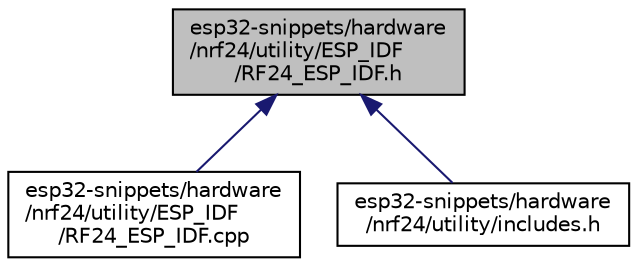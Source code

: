 digraph "esp32-snippets/hardware/nrf24/utility/ESP_IDF/RF24_ESP_IDF.h"
{
  edge [fontname="Helvetica",fontsize="10",labelfontname="Helvetica",labelfontsize="10"];
  node [fontname="Helvetica",fontsize="10",shape=record];
  Node1 [label="esp32-snippets/hardware\l/nrf24/utility/ESP_IDF\l/RF24_ESP_IDF.h",height=0.2,width=0.4,color="black", fillcolor="grey75", style="filled", fontcolor="black"];
  Node1 -> Node2 [dir="back",color="midnightblue",fontsize="10",style="solid",fontname="Helvetica"];
  Node2 [label="esp32-snippets/hardware\l/nrf24/utility/ESP_IDF\l/RF24_ESP_IDF.cpp",height=0.2,width=0.4,color="black", fillcolor="white", style="filled",URL="$_r_f24___e_s_p___i_d_f_8cpp.html"];
  Node1 -> Node3 [dir="back",color="midnightblue",fontsize="10",style="solid",fontname="Helvetica"];
  Node3 [label="esp32-snippets/hardware\l/nrf24/utility/includes.h",height=0.2,width=0.4,color="black", fillcolor="white", style="filled",URL="$includes_8h.html"];
}
